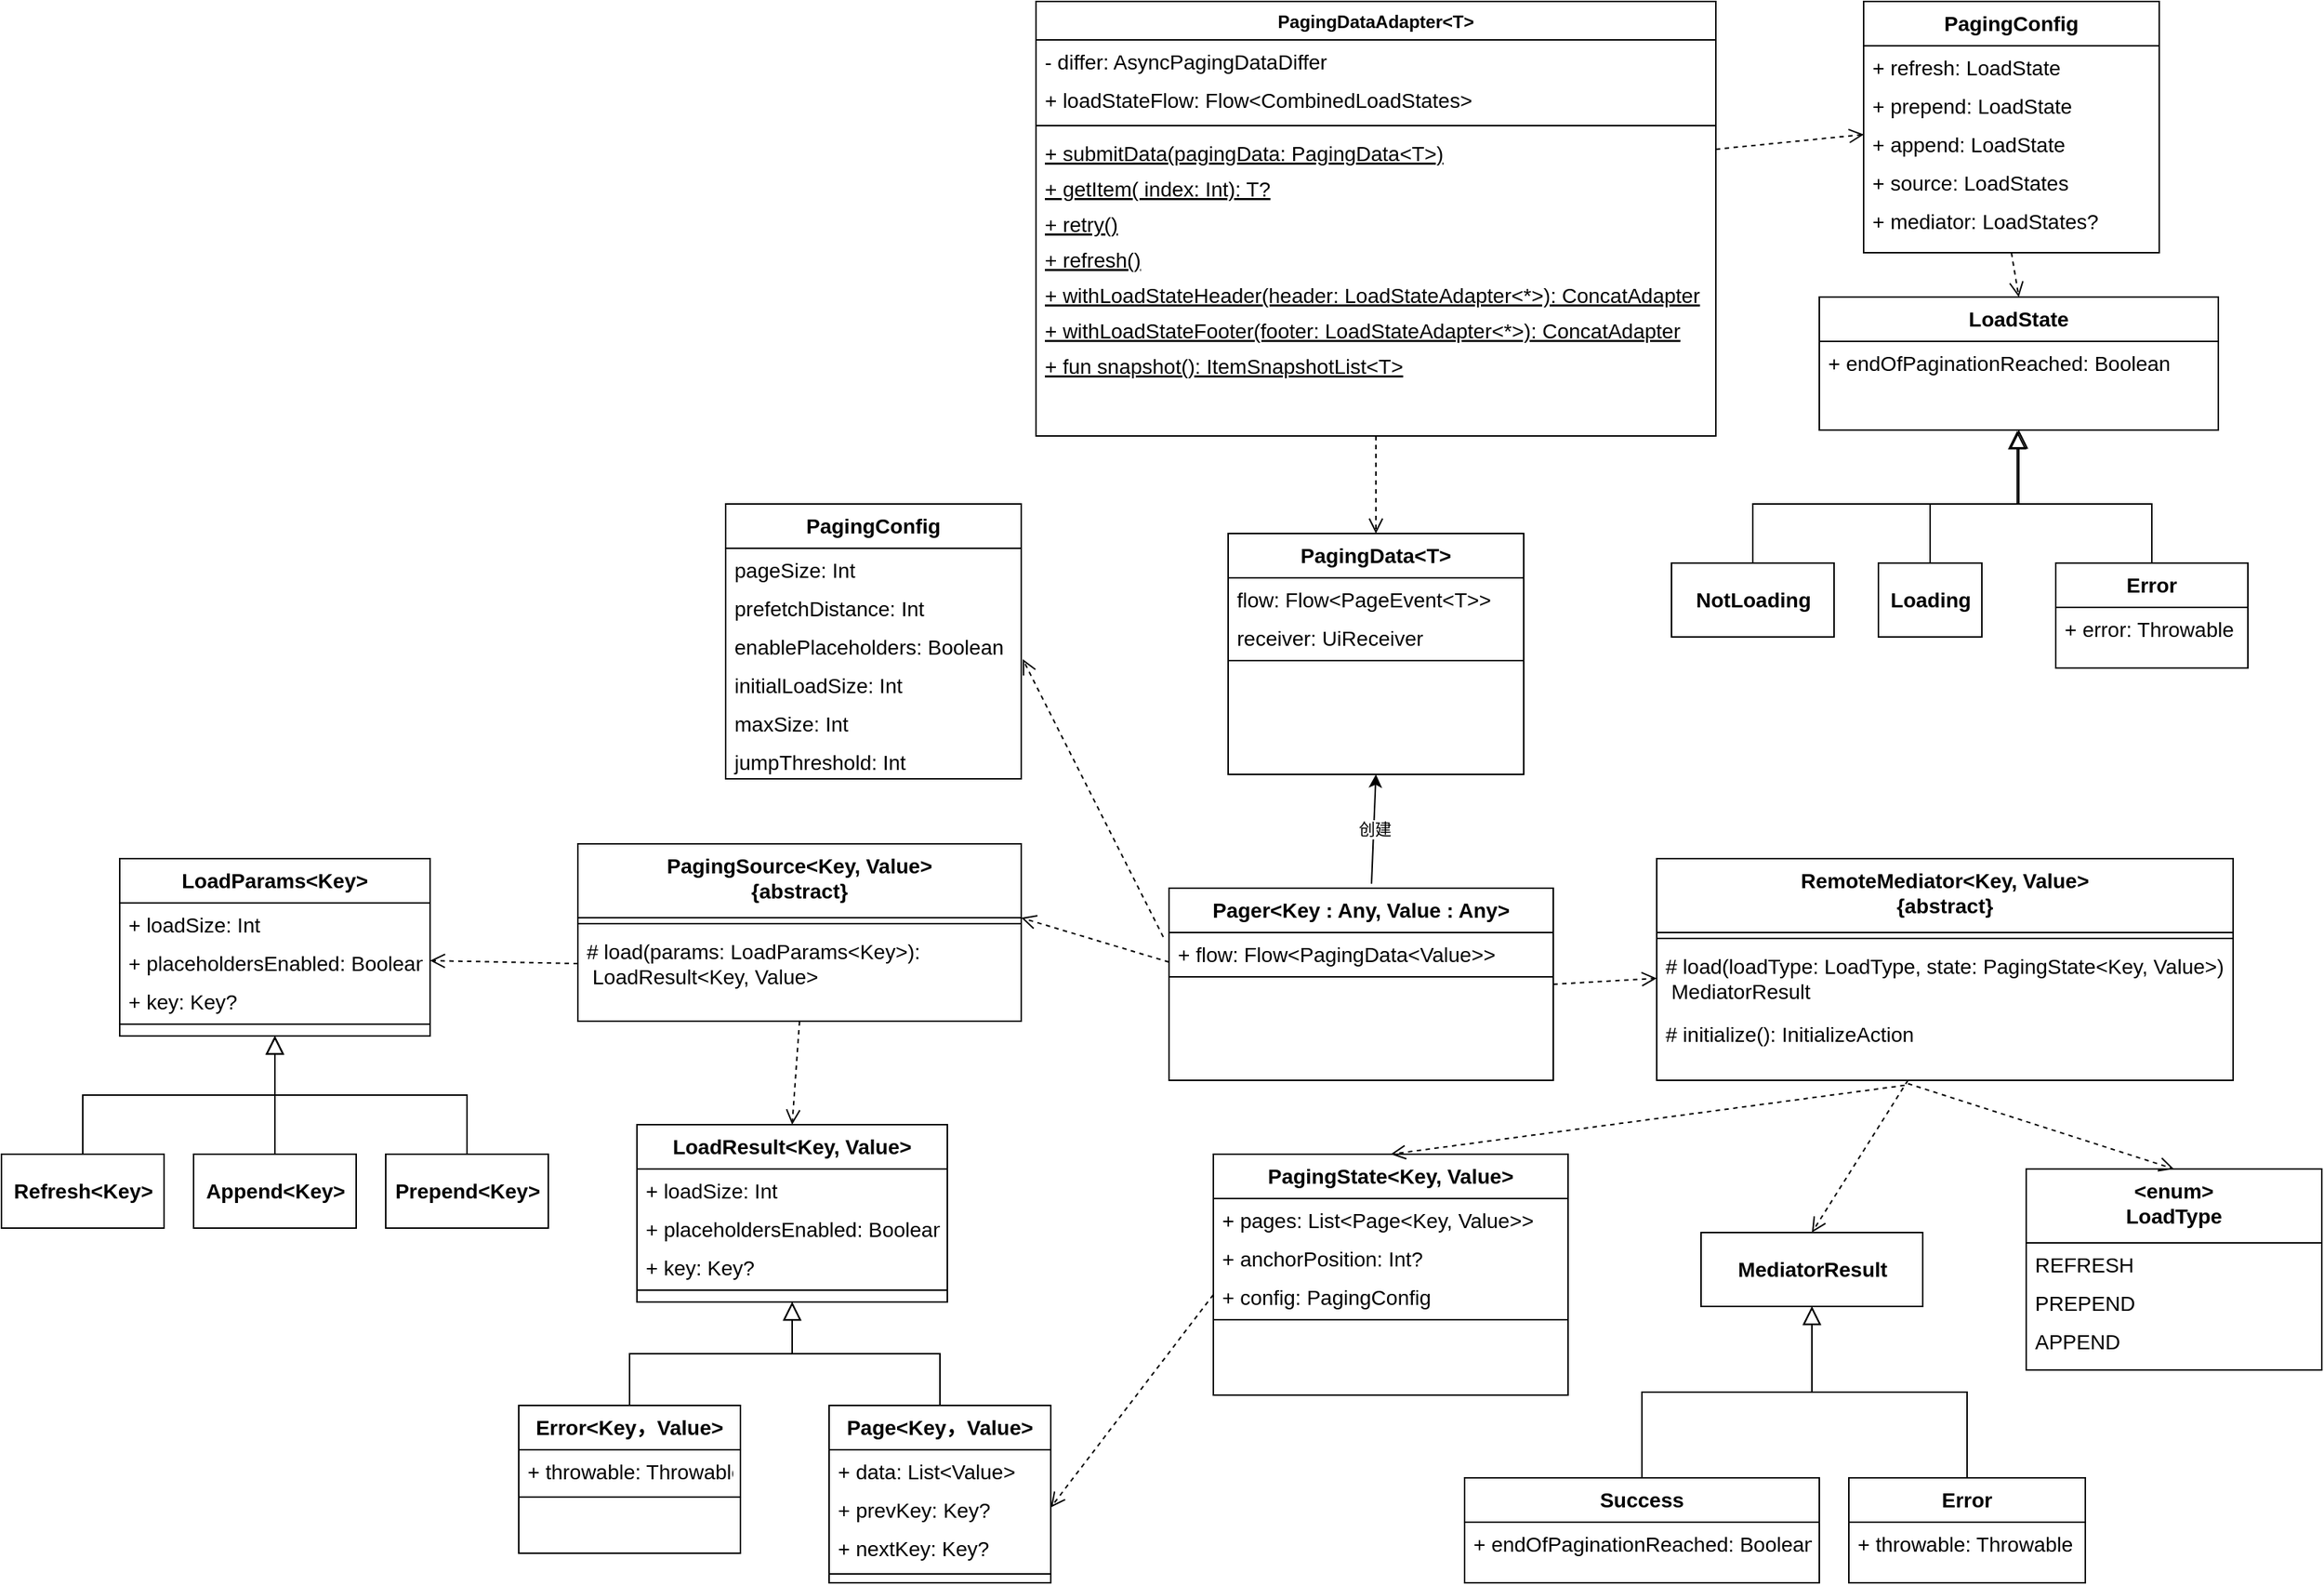 <mxfile version="14.2.3" type="github">
  <diagram id="C5RBs43oDa-KdzZeNtuy" name="Page-1">
    <mxGraphModel dx="4512" dy="1089" grid="1" gridSize="10" guides="1" tooltips="1" connect="1" arrows="1" fold="1" page="1" pageScale="1" pageWidth="827" pageHeight="1169" math="0" shadow="0">
      <root>
        <mxCell id="WIyWlLk6GJQsqaUBKTNV-0" />
        <mxCell id="WIyWlLk6GJQsqaUBKTNV-1" parent="WIyWlLk6GJQsqaUBKTNV-0" />
        <mxCell id="XuE36sU5VSqXOPEqBiMG-0" value="PagingDataAdapter&lt;T&gt;" style="swimlane;fontStyle=1;align=center;verticalAlign=top;childLayout=stackLayout;horizontal=1;startSize=26;horizontalStack=0;resizeParent=1;resizeLast=0;collapsible=1;marginBottom=0;rounded=0;shadow=0;strokeWidth=1;" parent="WIyWlLk6GJQsqaUBKTNV-1" vertex="1">
          <mxGeometry x="-970" y="500" width="460" height="294" as="geometry">
            <mxRectangle x="130" y="380" width="160" height="26" as="alternateBounds" />
          </mxGeometry>
        </mxCell>
        <mxCell id="XuE36sU5VSqXOPEqBiMG-1" value="- differ: AsyncPagingDataDiffer" style="text;align=left;verticalAlign=top;spacingLeft=4;spacingRight=4;overflow=hidden;rotatable=0;points=[[0,0.5],[1,0.5]];portConstraint=eastwest;fontSize=14;" parent="XuE36sU5VSqXOPEqBiMG-0" vertex="1">
          <mxGeometry y="26" width="460" height="26" as="geometry" />
        </mxCell>
        <mxCell id="XuE36sU5VSqXOPEqBiMG-2" value="+ loadStateFlow: Flow&lt;CombinedLoadStates&gt;" style="text;align=left;verticalAlign=top;spacingLeft=4;spacingRight=4;overflow=hidden;rotatable=0;points=[[0,0.5],[1,0.5]];portConstraint=eastwest;rounded=0;shadow=0;html=0;fontSize=14;" parent="XuE36sU5VSqXOPEqBiMG-0" vertex="1">
          <mxGeometry y="52" width="460" height="28" as="geometry" />
        </mxCell>
        <mxCell id="XuE36sU5VSqXOPEqBiMG-5" value="" style="line;html=1;strokeWidth=1;align=left;verticalAlign=middle;spacingTop=-1;spacingLeft=3;spacingRight=3;rotatable=0;labelPosition=right;points=[];portConstraint=eastwest;" parent="XuE36sU5VSqXOPEqBiMG-0" vertex="1">
          <mxGeometry y="80" width="460" height="8" as="geometry" />
        </mxCell>
        <mxCell id="XuE36sU5VSqXOPEqBiMG-6" value="+ submitData(pagingData: PagingData&lt;T&gt;)" style="text;align=left;verticalAlign=top;spacingLeft=4;spacingRight=4;overflow=hidden;rotatable=0;points=[[0,0.5],[1,0.5]];portConstraint=eastwest;fontStyle=4;fontSize=14;" parent="XuE36sU5VSqXOPEqBiMG-0" vertex="1">
          <mxGeometry y="88" width="460" height="24" as="geometry" />
        </mxCell>
        <mxCell id="XuE36sU5VSqXOPEqBiMG-7" value="+ getItem( index: Int): T?" style="text;align=left;verticalAlign=top;spacingLeft=4;spacingRight=4;overflow=hidden;rotatable=0;points=[[0,0.5],[1,0.5]];portConstraint=eastwest;fontStyle=4;fontSize=14;" parent="XuE36sU5VSqXOPEqBiMG-0" vertex="1">
          <mxGeometry y="112" width="460" height="24" as="geometry" />
        </mxCell>
        <mxCell id="XuE36sU5VSqXOPEqBiMG-28" value="+ retry()" style="text;align=left;verticalAlign=top;spacingLeft=4;spacingRight=4;overflow=hidden;rotatable=0;points=[[0,0.5],[1,0.5]];portConstraint=eastwest;fontStyle=4;fontSize=14;" parent="XuE36sU5VSqXOPEqBiMG-0" vertex="1">
          <mxGeometry y="136" width="460" height="24" as="geometry" />
        </mxCell>
        <mxCell id="XuE36sU5VSqXOPEqBiMG-8" value="+ refresh()" style="text;align=left;verticalAlign=top;spacingLeft=4;spacingRight=4;overflow=hidden;rotatable=0;points=[[0,0.5],[1,0.5]];portConstraint=eastwest;fontStyle=4;fontSize=14;" parent="XuE36sU5VSqXOPEqBiMG-0" vertex="1">
          <mxGeometry y="160" width="460" height="24" as="geometry" />
        </mxCell>
        <mxCell id="XuE36sU5VSqXOPEqBiMG-9" value="+ withLoadStateHeader(header: LoadStateAdapter&lt;*&gt;): ConcatAdapter" style="text;align=left;verticalAlign=top;spacingLeft=4;spacingRight=4;overflow=hidden;rotatable=0;points=[[0,0.5],[1,0.5]];portConstraint=eastwest;fontStyle=4;fontSize=14;" parent="XuE36sU5VSqXOPEqBiMG-0" vertex="1">
          <mxGeometry y="184" width="460" height="24" as="geometry" />
        </mxCell>
        <mxCell id="XuE36sU5VSqXOPEqBiMG-10" value="+ withLoadStateFooter(footer: LoadStateAdapter&lt;*&gt;): ConcatAdapter" style="text;align=left;verticalAlign=top;spacingLeft=4;spacingRight=4;overflow=hidden;rotatable=0;points=[[0,0.5],[1,0.5]];portConstraint=eastwest;fontStyle=4;fontSize=14;" parent="XuE36sU5VSqXOPEqBiMG-0" vertex="1">
          <mxGeometry y="208" width="460" height="24" as="geometry" />
        </mxCell>
        <mxCell id="XuE36sU5VSqXOPEqBiMG-11" value="+ fun snapshot(): ItemSnapshotList&lt;T&gt;" style="text;align=left;verticalAlign=top;spacingLeft=4;spacingRight=4;overflow=hidden;rotatable=0;points=[[0,0.5],[1,0.5]];portConstraint=eastwest;fontStyle=4;fontSize=14;" parent="XuE36sU5VSqXOPEqBiMG-0" vertex="1">
          <mxGeometry y="232" width="460" height="24" as="geometry" />
        </mxCell>
        <mxCell id="XuE36sU5VSqXOPEqBiMG-12" style="edgeStyle=orthogonalEdgeStyle;rounded=0;orthogonalLoop=1;jettySize=auto;html=1;exitX=1;exitY=0.5;exitDx=0;exitDy=0;" parent="XuE36sU5VSqXOPEqBiMG-0" source="XuE36sU5VSqXOPEqBiMG-9" target="XuE36sU5VSqXOPEqBiMG-9" edge="1">
          <mxGeometry relative="1" as="geometry" />
        </mxCell>
        <mxCell id="XuE36sU5VSqXOPEqBiMG-13" value="PagingData&lt;T&gt;" style="swimlane;fontStyle=1;align=center;verticalAlign=top;childLayout=stackLayout;horizontal=1;startSize=30;horizontalStack=0;resizeParent=1;resizeLast=0;collapsible=1;marginBottom=0;rounded=0;shadow=0;strokeWidth=1;fontSize=14;" parent="WIyWlLk6GJQsqaUBKTNV-1" vertex="1">
          <mxGeometry x="-840" y="860" width="200" height="163" as="geometry">
            <mxRectangle x="130" y="380" width="160" height="26" as="alternateBounds" />
          </mxGeometry>
        </mxCell>
        <mxCell id="XuE36sU5VSqXOPEqBiMG-14" value="flow: Flow&lt;PageEvent&lt;T&gt;&gt;" style="text;align=left;verticalAlign=top;spacingLeft=4;spacingRight=4;overflow=hidden;rotatable=0;points=[[0,0.5],[1,0.5]];portConstraint=eastwest;fontSize=14;" parent="XuE36sU5VSqXOPEqBiMG-13" vertex="1">
          <mxGeometry y="30" width="200" height="26" as="geometry" />
        </mxCell>
        <mxCell id="XuE36sU5VSqXOPEqBiMG-15" value="receiver: UiReceiver" style="text;align=left;verticalAlign=top;spacingLeft=4;spacingRight=4;overflow=hidden;rotatable=0;points=[[0,0.5],[1,0.5]];portConstraint=eastwest;rounded=0;shadow=0;html=0;fontSize=14;" parent="XuE36sU5VSqXOPEqBiMG-13" vertex="1">
          <mxGeometry y="56" width="200" height="26" as="geometry" />
        </mxCell>
        <mxCell id="XuE36sU5VSqXOPEqBiMG-16" value="" style="line;html=1;strokeWidth=1;align=left;verticalAlign=middle;spacingTop=-1;spacingLeft=3;spacingRight=3;rotatable=0;labelPosition=right;points=[];portConstraint=eastwest;" parent="XuE36sU5VSqXOPEqBiMG-13" vertex="1">
          <mxGeometry y="82" width="200" height="8" as="geometry" />
        </mxCell>
        <mxCell id="ubvXgTzYV1vVZ8Mo8wRW-0" value="Pager&lt;Key : Any, Value : Any&gt;" style="swimlane;fontStyle=1;align=center;verticalAlign=top;childLayout=stackLayout;horizontal=1;startSize=30;horizontalStack=0;resizeParent=1;resizeLast=0;collapsible=1;marginBottom=0;rounded=0;shadow=0;strokeWidth=1;fontSize=14;" parent="WIyWlLk6GJQsqaUBKTNV-1" vertex="1">
          <mxGeometry x="-880" y="1100" width="260" height="130" as="geometry">
            <mxRectangle x="130" y="380" width="160" height="26" as="alternateBounds" />
          </mxGeometry>
        </mxCell>
        <mxCell id="ubvXgTzYV1vVZ8Mo8wRW-1" value="+ flow: Flow&lt;PagingData&lt;Value&gt;&gt;" style="text;align=left;verticalAlign=top;spacingLeft=4;spacingRight=4;overflow=hidden;rotatable=0;points=[[0,0.5],[1,0.5]];portConstraint=eastwest;fontSize=14;" parent="ubvXgTzYV1vVZ8Mo8wRW-0" vertex="1">
          <mxGeometry y="30" width="260" height="26" as="geometry" />
        </mxCell>
        <mxCell id="ubvXgTzYV1vVZ8Mo8wRW-3" value="" style="line;html=1;strokeWidth=1;align=left;verticalAlign=middle;spacingTop=-1;spacingLeft=3;spacingRight=3;rotatable=0;labelPosition=right;points=[];portConstraint=eastwest;" parent="ubvXgTzYV1vVZ8Mo8wRW-0" vertex="1">
          <mxGeometry y="56" width="260" height="8" as="geometry" />
        </mxCell>
        <mxCell id="ubvXgTzYV1vVZ8Mo8wRW-16" value="PagingSource&lt;Key, Value&gt;&#xa;{abstract}" style="swimlane;fontStyle=1;align=center;verticalAlign=top;childLayout=stackLayout;horizontal=1;startSize=50;horizontalStack=0;resizeParent=1;resizeLast=0;collapsible=1;marginBottom=0;rounded=0;shadow=0;strokeWidth=1;fontSize=14;" parent="WIyWlLk6GJQsqaUBKTNV-1" vertex="1">
          <mxGeometry x="-1280" y="1070" width="300" height="120" as="geometry">
            <mxRectangle x="130" y="380" width="160" height="26" as="alternateBounds" />
          </mxGeometry>
        </mxCell>
        <mxCell id="ubvXgTzYV1vVZ8Mo8wRW-18" value="" style="line;html=1;strokeWidth=1;align=left;verticalAlign=middle;spacingTop=-1;spacingLeft=3;spacingRight=3;rotatable=0;labelPosition=right;points=[];portConstraint=eastwest;" parent="ubvXgTzYV1vVZ8Mo8wRW-16" vertex="1">
          <mxGeometry y="50" width="300" height="8" as="geometry" />
        </mxCell>
        <mxCell id="ubvXgTzYV1vVZ8Mo8wRW-19" value="# load(params: LoadParams&lt;Key&gt;):&#xa; LoadResult&lt;Key, Value&gt;" style="text;align=left;verticalAlign=top;spacingLeft=4;spacingRight=4;overflow=hidden;rotatable=0;points=[[0,0.5],[1,0.5]];portConstraint=eastwest;fontSize=14;" parent="ubvXgTzYV1vVZ8Mo8wRW-16" vertex="1">
          <mxGeometry y="58" width="300" height="46" as="geometry" />
        </mxCell>
        <mxCell id="ubvXgTzYV1vVZ8Mo8wRW-24" value="" style="html=1;verticalAlign=bottom;endArrow=open;dashed=1;endSize=8;exitX=0.5;exitY=1;exitDx=0;exitDy=0;entryX=0.5;entryY=0;entryDx=0;entryDy=0;" parent="WIyWlLk6GJQsqaUBKTNV-1" source="XuE36sU5VSqXOPEqBiMG-0" target="XuE36sU5VSqXOPEqBiMG-13" edge="1">
          <mxGeometry y="-60" relative="1" as="geometry">
            <mxPoint x="-630" y="640" as="sourcePoint" />
            <mxPoint x="-630" y="680" as="targetPoint" />
            <mxPoint as="offset" />
          </mxGeometry>
        </mxCell>
        <mxCell id="ubvXgTzYV1vVZ8Mo8wRW-25" value="" style="html=1;verticalAlign=bottom;endArrow=open;dashed=1;endSize=8;entryX=1;entryY=0.417;entryDx=0;entryDy=0;entryPerimeter=0;" parent="WIyWlLk6GJQsqaUBKTNV-1" target="ubvXgTzYV1vVZ8Mo8wRW-16" edge="1">
          <mxGeometry y="-60" relative="1" as="geometry">
            <mxPoint x="-880" y="1150" as="sourcePoint" />
            <mxPoint x="-960" y="1150" as="targetPoint" />
            <mxPoint as="offset" />
          </mxGeometry>
        </mxCell>
        <mxCell id="ubvXgTzYV1vVZ8Mo8wRW-29" value="RemoteMediator&lt;Key, Value&gt;&#xa;{abstract}" style="swimlane;fontStyle=1;align=center;verticalAlign=top;childLayout=stackLayout;horizontal=1;startSize=50;horizontalStack=0;resizeParent=1;resizeLast=0;collapsible=1;marginBottom=0;rounded=0;shadow=0;strokeWidth=1;fontSize=14;" parent="WIyWlLk6GJQsqaUBKTNV-1" vertex="1">
          <mxGeometry x="-550" y="1080" width="390" height="150" as="geometry">
            <mxRectangle x="130" y="380" width="160" height="26" as="alternateBounds" />
          </mxGeometry>
        </mxCell>
        <mxCell id="ubvXgTzYV1vVZ8Mo8wRW-30" value="" style="line;html=1;strokeWidth=1;align=left;verticalAlign=middle;spacingTop=-1;spacingLeft=3;spacingRight=3;rotatable=0;labelPosition=right;points=[];portConstraint=eastwest;" parent="ubvXgTzYV1vVZ8Mo8wRW-29" vertex="1">
          <mxGeometry y="50" width="390" height="8" as="geometry" />
        </mxCell>
        <mxCell id="ubvXgTzYV1vVZ8Mo8wRW-31" value="# load(loadType: LoadType, state: PagingState&lt;Key, Value&gt;):&#xa; MediatorResult" style="text;align=left;verticalAlign=top;spacingLeft=4;spacingRight=4;overflow=hidden;rotatable=0;points=[[0,0.5],[1,0.5]];portConstraint=eastwest;fontSize=14;" parent="ubvXgTzYV1vVZ8Mo8wRW-29" vertex="1">
          <mxGeometry y="58" width="390" height="46" as="geometry" />
        </mxCell>
        <mxCell id="ubvXgTzYV1vVZ8Mo8wRW-32" value="# initialize(): InitializeAction" style="text;align=left;verticalAlign=top;spacingLeft=4;spacingRight=4;overflow=hidden;rotatable=0;points=[[0,0.5],[1,0.5]];portConstraint=eastwest;fontSize=14;" parent="ubvXgTzYV1vVZ8Mo8wRW-29" vertex="1">
          <mxGeometry y="104" width="390" height="46" as="geometry" />
        </mxCell>
        <mxCell id="ubvXgTzYV1vVZ8Mo8wRW-35" value="" style="html=1;verticalAlign=bottom;endArrow=open;dashed=1;endSize=8;exitX=1;exitY=0.5;exitDx=0;exitDy=0;entryX=0;entryY=0.5;entryDx=0;entryDy=0;" parent="WIyWlLk6GJQsqaUBKTNV-1" source="ubvXgTzYV1vVZ8Mo8wRW-0" target="ubvXgTzYV1vVZ8Mo8wRW-31" edge="1">
          <mxGeometry y="-60" relative="1" as="geometry">
            <mxPoint x="-880" y="1190" as="sourcePoint" />
            <mxPoint x="-552" y="1165" as="targetPoint" />
            <mxPoint as="offset" />
          </mxGeometry>
        </mxCell>
        <mxCell id="ubvXgTzYV1vVZ8Mo8wRW-57" value="" style="endArrow=classic;html=1;exitX=0.527;exitY=-0.023;exitDx=0;exitDy=0;entryX=0.5;entryY=1;entryDx=0;entryDy=0;exitPerimeter=0;" parent="WIyWlLk6GJQsqaUBKTNV-1" source="ubvXgTzYV1vVZ8Mo8wRW-0" target="XuE36sU5VSqXOPEqBiMG-13" edge="1">
          <mxGeometry relative="1" as="geometry">
            <mxPoint x="-1100" y="340" as="sourcePoint" />
            <mxPoint x="-940" y="340" as="targetPoint" />
          </mxGeometry>
        </mxCell>
        <mxCell id="ubvXgTzYV1vVZ8Mo8wRW-58" value="创建" style="edgeLabel;resizable=0;html=1;align=center;verticalAlign=middle;" parent="ubvXgTzYV1vVZ8Mo8wRW-57" connectable="0" vertex="1">
          <mxGeometry relative="1" as="geometry" />
        </mxCell>
        <mxCell id="ubvXgTzYV1vVZ8Mo8wRW-62" value="PagingConfig" style="swimlane;fontStyle=1;align=center;verticalAlign=top;childLayout=stackLayout;horizontal=1;startSize=30;horizontalStack=0;resizeParent=1;resizeLast=0;collapsible=1;marginBottom=0;rounded=0;shadow=0;strokeWidth=1;fontSize=14;" parent="WIyWlLk6GJQsqaUBKTNV-1" vertex="1">
          <mxGeometry x="-1180" y="840" width="200" height="186" as="geometry">
            <mxRectangle x="130" y="380" width="160" height="26" as="alternateBounds" />
          </mxGeometry>
        </mxCell>
        <mxCell id="ubvXgTzYV1vVZ8Mo8wRW-63" value="pageSize: Int" style="text;align=left;verticalAlign=top;spacingLeft=4;spacingRight=4;overflow=hidden;rotatable=0;points=[[0,0.5],[1,0.5]];portConstraint=eastwest;fontSize=14;" parent="ubvXgTzYV1vVZ8Mo8wRW-62" vertex="1">
          <mxGeometry y="30" width="200" height="26" as="geometry" />
        </mxCell>
        <mxCell id="ubvXgTzYV1vVZ8Mo8wRW-64" value="prefetchDistance: Int" style="text;align=left;verticalAlign=top;spacingLeft=4;spacingRight=4;overflow=hidden;rotatable=0;points=[[0,0.5],[1,0.5]];portConstraint=eastwest;rounded=0;shadow=0;html=0;fontSize=14;" parent="ubvXgTzYV1vVZ8Mo8wRW-62" vertex="1">
          <mxGeometry y="56" width="200" height="26" as="geometry" />
        </mxCell>
        <mxCell id="ubvXgTzYV1vVZ8Mo8wRW-66" value="enablePlaceholders: Boolean" style="text;align=left;verticalAlign=top;spacingLeft=4;spacingRight=4;overflow=hidden;rotatable=0;points=[[0,0.5],[1,0.5]];portConstraint=eastwest;rounded=0;shadow=0;html=0;fontSize=14;" parent="ubvXgTzYV1vVZ8Mo8wRW-62" vertex="1">
          <mxGeometry y="82" width="200" height="26" as="geometry" />
        </mxCell>
        <mxCell id="ubvXgTzYV1vVZ8Mo8wRW-67" value="initialLoadSize: Int" style="text;align=left;verticalAlign=top;spacingLeft=4;spacingRight=4;overflow=hidden;rotatable=0;points=[[0,0.5],[1,0.5]];portConstraint=eastwest;rounded=0;shadow=0;html=0;fontSize=14;" parent="ubvXgTzYV1vVZ8Mo8wRW-62" vertex="1">
          <mxGeometry y="108" width="200" height="26" as="geometry" />
        </mxCell>
        <mxCell id="ubvXgTzYV1vVZ8Mo8wRW-69" value="maxSize: Int" style="text;align=left;verticalAlign=top;spacingLeft=4;spacingRight=4;overflow=hidden;rotatable=0;points=[[0,0.5],[1,0.5]];portConstraint=eastwest;rounded=0;shadow=0;html=0;fontSize=14;" parent="ubvXgTzYV1vVZ8Mo8wRW-62" vertex="1">
          <mxGeometry y="134" width="200" height="26" as="geometry" />
        </mxCell>
        <mxCell id="ubvXgTzYV1vVZ8Mo8wRW-76" value="jumpThreshold: Int" style="text;align=left;verticalAlign=top;spacingLeft=4;spacingRight=4;overflow=hidden;rotatable=0;points=[[0,0.5],[1,0.5]];portConstraint=eastwest;rounded=0;shadow=0;html=0;fontSize=14;" parent="ubvXgTzYV1vVZ8Mo8wRW-62" vertex="1">
          <mxGeometry y="160" width="200" height="26" as="geometry" />
        </mxCell>
        <mxCell id="ubvXgTzYV1vVZ8Mo8wRW-80" value="" style="html=1;verticalAlign=bottom;endArrow=open;dashed=1;endSize=8;exitX=-0.015;exitY=0.115;exitDx=0;exitDy=0;exitPerimeter=0;entryX=1.005;entryY=-0.115;entryDx=0;entryDy=0;entryPerimeter=0;" parent="WIyWlLk6GJQsqaUBKTNV-1" source="ubvXgTzYV1vVZ8Mo8wRW-1" target="ubvXgTzYV1vVZ8Mo8wRW-67" edge="1">
          <mxGeometry y="-50" relative="1" as="geometry">
            <mxPoint x="-910" y="1020" as="sourcePoint" />
            <mxPoint x="-990" y="1020" as="targetPoint" />
            <mxPoint as="offset" />
          </mxGeometry>
        </mxCell>
        <mxCell id="ubvXgTzYV1vVZ8Mo8wRW-95" value="LoadParams&lt;Key&gt;" style="swimlane;fontStyle=1;align=center;verticalAlign=top;childLayout=stackLayout;horizontal=1;startSize=30;horizontalStack=0;resizeParent=1;resizeLast=0;collapsible=1;marginBottom=0;rounded=0;shadow=0;strokeWidth=1;fontSize=14;" parent="WIyWlLk6GJQsqaUBKTNV-1" vertex="1">
          <mxGeometry x="-1590" y="1080" width="210" height="120" as="geometry">
            <mxRectangle x="130" y="380" width="160" height="26" as="alternateBounds" />
          </mxGeometry>
        </mxCell>
        <mxCell id="ubvXgTzYV1vVZ8Mo8wRW-96" value="+ loadSize: Int" style="text;align=left;verticalAlign=top;spacingLeft=4;spacingRight=4;overflow=hidden;rotatable=0;points=[[0,0.5],[1,0.5]];portConstraint=eastwest;fontSize=14;" parent="ubvXgTzYV1vVZ8Mo8wRW-95" vertex="1">
          <mxGeometry y="30" width="210" height="26" as="geometry" />
        </mxCell>
        <mxCell id="ubvXgTzYV1vVZ8Mo8wRW-97" value="+ placeholdersEnabled: Boolean" style="text;align=left;verticalAlign=top;spacingLeft=4;spacingRight=4;overflow=hidden;rotatable=0;points=[[0,0.5],[1,0.5]];portConstraint=eastwest;rounded=0;shadow=0;html=0;fontSize=14;" parent="ubvXgTzYV1vVZ8Mo8wRW-95" vertex="1">
          <mxGeometry y="56" width="210" height="26" as="geometry" />
        </mxCell>
        <mxCell id="ubvXgTzYV1vVZ8Mo8wRW-102" value="+ key: Key?" style="text;align=left;verticalAlign=top;spacingLeft=4;spacingRight=4;overflow=hidden;rotatable=0;points=[[0,0.5],[1,0.5]];portConstraint=eastwest;rounded=0;shadow=0;html=0;fontSize=14;" parent="ubvXgTzYV1vVZ8Mo8wRW-95" vertex="1">
          <mxGeometry y="82" width="210" height="26" as="geometry" />
        </mxCell>
        <mxCell id="ubvXgTzYV1vVZ8Mo8wRW-98" value="" style="line;html=1;strokeWidth=1;align=left;verticalAlign=middle;spacingTop=-1;spacingLeft=3;spacingRight=3;rotatable=0;labelPosition=right;points=[];portConstraint=eastwest;" parent="ubvXgTzYV1vVZ8Mo8wRW-95" vertex="1">
          <mxGeometry y="108" width="210" height="8" as="geometry" />
        </mxCell>
        <mxCell id="ubvXgTzYV1vVZ8Mo8wRW-101" value="" style="html=1;verticalAlign=bottom;endArrow=open;dashed=1;endSize=8;exitX=0;exitY=0.5;exitDx=0;exitDy=0;entryX=1;entryY=0.5;entryDx=0;entryDy=0;" parent="WIyWlLk6GJQsqaUBKTNV-1" source="ubvXgTzYV1vVZ8Mo8wRW-19" target="ubvXgTzYV1vVZ8Mo8wRW-97" edge="1">
          <mxGeometry relative="1" as="geometry">
            <mxPoint x="-1330" y="1270" as="sourcePoint" />
            <mxPoint x="-1410" y="1270" as="targetPoint" />
          </mxGeometry>
        </mxCell>
        <mxCell id="ubvXgTzYV1vVZ8Mo8wRW-105" value="&lt;b&gt;&lt;font style=&quot;font-size: 14px&quot;&gt;Refresh&amp;lt;Key&amp;gt;&lt;/font&gt;&lt;/b&gt;" style="html=1;" parent="WIyWlLk6GJQsqaUBKTNV-1" vertex="1">
          <mxGeometry x="-1670" y="1280" width="110" height="50" as="geometry" />
        </mxCell>
        <mxCell id="ubvXgTzYV1vVZ8Mo8wRW-106" value="&lt;b&gt;&lt;font style=&quot;font-size: 14px&quot;&gt;Append&amp;lt;Key&amp;gt;&lt;/font&gt;&lt;/b&gt;" style="html=1;" parent="WIyWlLk6GJQsqaUBKTNV-1" vertex="1">
          <mxGeometry x="-1540" y="1280" width="110" height="50" as="geometry" />
        </mxCell>
        <mxCell id="ubvXgTzYV1vVZ8Mo8wRW-107" value="&lt;b&gt;&lt;font style=&quot;font-size: 14px&quot;&gt;Prepend&amp;lt;Key&amp;gt;&lt;/font&gt;&lt;/b&gt;" style="html=1;" parent="WIyWlLk6GJQsqaUBKTNV-1" vertex="1">
          <mxGeometry x="-1410" y="1280" width="110" height="50" as="geometry" />
        </mxCell>
        <mxCell id="ubvXgTzYV1vVZ8Mo8wRW-113" value="LoadResult&lt;Key, Value&gt;" style="swimlane;fontStyle=1;align=center;verticalAlign=top;childLayout=stackLayout;horizontal=1;startSize=30;horizontalStack=0;resizeParent=1;resizeLast=0;collapsible=1;marginBottom=0;rounded=0;shadow=0;strokeWidth=1;fontSize=14;" parent="WIyWlLk6GJQsqaUBKTNV-1" vertex="1">
          <mxGeometry x="-1240" y="1260" width="210" height="120" as="geometry">
            <mxRectangle x="130" y="380" width="160" height="26" as="alternateBounds" />
          </mxGeometry>
        </mxCell>
        <mxCell id="ubvXgTzYV1vVZ8Mo8wRW-114" value="+ loadSize: Int" style="text;align=left;verticalAlign=top;spacingLeft=4;spacingRight=4;overflow=hidden;rotatable=0;points=[[0,0.5],[1,0.5]];portConstraint=eastwest;fontSize=14;" parent="ubvXgTzYV1vVZ8Mo8wRW-113" vertex="1">
          <mxGeometry y="30" width="210" height="26" as="geometry" />
        </mxCell>
        <mxCell id="ubvXgTzYV1vVZ8Mo8wRW-115" value="+ placeholdersEnabled: Boolean" style="text;align=left;verticalAlign=top;spacingLeft=4;spacingRight=4;overflow=hidden;rotatable=0;points=[[0,0.5],[1,0.5]];portConstraint=eastwest;rounded=0;shadow=0;html=0;fontSize=14;" parent="ubvXgTzYV1vVZ8Mo8wRW-113" vertex="1">
          <mxGeometry y="56" width="210" height="26" as="geometry" />
        </mxCell>
        <mxCell id="ubvXgTzYV1vVZ8Mo8wRW-116" value="+ key: Key?" style="text;align=left;verticalAlign=top;spacingLeft=4;spacingRight=4;overflow=hidden;rotatable=0;points=[[0,0.5],[1,0.5]];portConstraint=eastwest;rounded=0;shadow=0;html=0;fontSize=14;" parent="ubvXgTzYV1vVZ8Mo8wRW-113" vertex="1">
          <mxGeometry y="82" width="210" height="26" as="geometry" />
        </mxCell>
        <mxCell id="ubvXgTzYV1vVZ8Mo8wRW-117" value="" style="line;html=1;strokeWidth=1;align=left;verticalAlign=middle;spacingTop=-1;spacingLeft=3;spacingRight=3;rotatable=0;labelPosition=right;points=[];portConstraint=eastwest;" parent="ubvXgTzYV1vVZ8Mo8wRW-113" vertex="1">
          <mxGeometry y="108" width="210" height="8" as="geometry" />
        </mxCell>
        <mxCell id="ubvXgTzYV1vVZ8Mo8wRW-118" value="" style="endArrow=block;endSize=10;endFill=0;shadow=0;strokeWidth=1;rounded=0;edgeStyle=elbowEdgeStyle;elbow=vertical;entryX=0.5;entryY=1;entryDx=0;entryDy=0;exitX=0.5;exitY=0;exitDx=0;exitDy=0;" parent="WIyWlLk6GJQsqaUBKTNV-1" source="ubvXgTzYV1vVZ8Mo8wRW-105" target="ubvXgTzYV1vVZ8Mo8wRW-95" edge="1">
          <mxGeometry width="160" relative="1" as="geometry">
            <mxPoint x="-1640" y="1370" as="sourcePoint" />
            <mxPoint x="-1530" y="1270" as="targetPoint" />
          </mxGeometry>
        </mxCell>
        <mxCell id="ubvXgTzYV1vVZ8Mo8wRW-119" value="" style="endArrow=block;endSize=10;endFill=0;shadow=0;strokeWidth=1;rounded=0;edgeStyle=elbowEdgeStyle;elbow=vertical;entryX=0.5;entryY=1;entryDx=0;entryDy=0;exitX=0.5;exitY=0;exitDx=0;exitDy=0;" parent="WIyWlLk6GJQsqaUBKTNV-1" source="ubvXgTzYV1vVZ8Mo8wRW-107" target="ubvXgTzYV1vVZ8Mo8wRW-95" edge="1">
          <mxGeometry width="160" relative="1" as="geometry">
            <mxPoint x="-1380" y="1372" as="sourcePoint" />
            <mxPoint x="-1490" y="1270" as="targetPoint" />
          </mxGeometry>
        </mxCell>
        <mxCell id="ubvXgTzYV1vVZ8Mo8wRW-120" value="" style="endArrow=block;endSize=10;endFill=0;shadow=0;strokeWidth=1;rounded=0;edgeStyle=elbowEdgeStyle;elbow=vertical;entryX=0.5;entryY=1;entryDx=0;entryDy=0;" parent="WIyWlLk6GJQsqaUBKTNV-1" source="ubvXgTzYV1vVZ8Mo8wRW-106" target="ubvXgTzYV1vVZ8Mo8wRW-95" edge="1">
          <mxGeometry width="160" relative="1" as="geometry">
            <mxPoint x="-1090" y="1372" as="sourcePoint" />
            <mxPoint x="-990" y="1270" as="targetPoint" />
          </mxGeometry>
        </mxCell>
        <mxCell id="ubvXgTzYV1vVZ8Mo8wRW-126" value="" style="endArrow=block;endSize=10;endFill=0;shadow=0;strokeWidth=1;rounded=0;edgeStyle=elbowEdgeStyle;elbow=vertical;entryX=0.5;entryY=1;entryDx=0;entryDy=0;" parent="WIyWlLk6GJQsqaUBKTNV-1" source="ubvXgTzYV1vVZ8Mo8wRW-134" edge="1" target="ubvXgTzYV1vVZ8Mo8wRW-113">
          <mxGeometry width="160" relative="1" as="geometry">
            <mxPoint x="-1220" y="1520" as="sourcePoint" />
            <mxPoint x="-1135" y="1423" as="targetPoint" />
          </mxGeometry>
        </mxCell>
        <mxCell id="ubvXgTzYV1vVZ8Mo8wRW-127" value="" style="endArrow=block;endSize=10;endFill=0;shadow=0;strokeWidth=1;rounded=0;edgeStyle=elbowEdgeStyle;elbow=vertical;entryX=0.5;entryY=1;entryDx=0;entryDy=0;exitX=0.5;exitY=0;exitDx=0;exitDy=0;" parent="WIyWlLk6GJQsqaUBKTNV-1" source="ubvXgTzYV1vVZ8Mo8wRW-140" edge="1" target="ubvXgTzYV1vVZ8Mo8wRW-113">
          <mxGeometry width="160" relative="1" as="geometry">
            <mxPoint x="-1060" y="1520" as="sourcePoint" />
            <mxPoint x="-1135" y="1423" as="targetPoint" />
          </mxGeometry>
        </mxCell>
        <mxCell id="ubvXgTzYV1vVZ8Mo8wRW-134" value="Page&lt;Key，Value&gt;" style="swimlane;fontStyle=1;align=center;verticalAlign=top;childLayout=stackLayout;horizontal=1;startSize=30;horizontalStack=0;resizeParent=1;resizeLast=0;collapsible=1;marginBottom=0;rounded=0;shadow=0;strokeWidth=1;fontSize=14;" parent="WIyWlLk6GJQsqaUBKTNV-1" vertex="1">
          <mxGeometry x="-1110" y="1450" width="150" height="120" as="geometry">
            <mxRectangle x="130" y="380" width="160" height="26" as="alternateBounds" />
          </mxGeometry>
        </mxCell>
        <mxCell id="ubvXgTzYV1vVZ8Mo8wRW-135" value="+ data: List&lt;Value&gt;" style="text;align=left;verticalAlign=top;spacingLeft=4;spacingRight=4;overflow=hidden;rotatable=0;points=[[0,0.5],[1,0.5]];portConstraint=eastwest;fontSize=14;" parent="ubvXgTzYV1vVZ8Mo8wRW-134" vertex="1">
          <mxGeometry y="30" width="150" height="26" as="geometry" />
        </mxCell>
        <mxCell id="ubvXgTzYV1vVZ8Mo8wRW-136" value="+ prevKey: Key?" style="text;align=left;verticalAlign=top;spacingLeft=4;spacingRight=4;overflow=hidden;rotatable=0;points=[[0,0.5],[1,0.5]];portConstraint=eastwest;rounded=0;shadow=0;html=0;fontSize=14;" parent="ubvXgTzYV1vVZ8Mo8wRW-134" vertex="1">
          <mxGeometry y="56" width="150" height="26" as="geometry" />
        </mxCell>
        <mxCell id="ubvXgTzYV1vVZ8Mo8wRW-138" value="+ nextKey: Key?" style="text;align=left;verticalAlign=top;spacingLeft=4;spacingRight=4;overflow=hidden;rotatable=0;points=[[0,0.5],[1,0.5]];portConstraint=eastwest;rounded=0;shadow=0;html=0;fontSize=14;" parent="ubvXgTzYV1vVZ8Mo8wRW-134" vertex="1">
          <mxGeometry y="82" width="150" height="28" as="geometry" />
        </mxCell>
        <mxCell id="ubvXgTzYV1vVZ8Mo8wRW-137" value="" style="line;html=1;strokeWidth=1;align=left;verticalAlign=middle;spacingTop=-1;spacingLeft=3;spacingRight=3;rotatable=0;labelPosition=right;points=[];portConstraint=eastwest;" parent="ubvXgTzYV1vVZ8Mo8wRW-134" vertex="1">
          <mxGeometry y="110" width="150" height="8" as="geometry" />
        </mxCell>
        <mxCell id="ubvXgTzYV1vVZ8Mo8wRW-140" value="Error&lt;Key，Value&gt;" style="swimlane;fontStyle=1;align=center;verticalAlign=top;childLayout=stackLayout;horizontal=1;startSize=30;horizontalStack=0;resizeParent=1;resizeLast=0;collapsible=1;marginBottom=0;rounded=0;shadow=0;strokeWidth=1;fontSize=14;" parent="WIyWlLk6GJQsqaUBKTNV-1" vertex="1">
          <mxGeometry x="-1320" y="1450" width="150" height="100" as="geometry">
            <mxRectangle x="130" y="380" width="160" height="26" as="alternateBounds" />
          </mxGeometry>
        </mxCell>
        <mxCell id="ubvXgTzYV1vVZ8Mo8wRW-143" value="+ throwable: Throwable" style="text;align=left;verticalAlign=top;spacingLeft=4;spacingRight=4;overflow=hidden;rotatable=0;points=[[0,0.5],[1,0.5]];portConstraint=eastwest;rounded=0;shadow=0;html=0;fontSize=14;" parent="ubvXgTzYV1vVZ8Mo8wRW-140" vertex="1">
          <mxGeometry y="30" width="150" height="28" as="geometry" />
        </mxCell>
        <mxCell id="ubvXgTzYV1vVZ8Mo8wRW-144" value="" style="line;html=1;strokeWidth=1;align=left;verticalAlign=middle;spacingTop=-1;spacingLeft=3;spacingRight=3;rotatable=0;labelPosition=right;points=[];portConstraint=eastwest;" parent="ubvXgTzYV1vVZ8Mo8wRW-140" vertex="1">
          <mxGeometry y="58" width="150" height="8" as="geometry" />
        </mxCell>
        <mxCell id="nEP0Bxg_CWYKs77Z_bnu-1" value="&lt;enum&gt;&#xa;LoadType" style="swimlane;fontStyle=1;align=center;verticalAlign=top;childLayout=stackLayout;horizontal=1;startSize=50;horizontalStack=0;resizeParent=1;resizeLast=0;collapsible=1;marginBottom=0;rounded=0;shadow=0;strokeWidth=1;fontSize=14;" vertex="1" parent="WIyWlLk6GJQsqaUBKTNV-1">
          <mxGeometry x="-300" y="1290" width="200" height="136" as="geometry">
            <mxRectangle x="130" y="380" width="160" height="26" as="alternateBounds" />
          </mxGeometry>
        </mxCell>
        <mxCell id="nEP0Bxg_CWYKs77Z_bnu-2" value="REFRESH" style="text;align=left;verticalAlign=top;spacingLeft=4;spacingRight=4;overflow=hidden;rotatable=0;points=[[0,0.5],[1,0.5]];portConstraint=eastwest;fontSize=14;" vertex="1" parent="nEP0Bxg_CWYKs77Z_bnu-1">
          <mxGeometry y="50" width="200" height="26" as="geometry" />
        </mxCell>
        <mxCell id="nEP0Bxg_CWYKs77Z_bnu-3" value="PREPEND" style="text;align=left;verticalAlign=top;spacingLeft=4;spacingRight=4;overflow=hidden;rotatable=0;points=[[0,0.5],[1,0.5]];portConstraint=eastwest;rounded=0;shadow=0;html=0;fontSize=14;" vertex="1" parent="nEP0Bxg_CWYKs77Z_bnu-1">
          <mxGeometry y="76" width="200" height="26" as="geometry" />
        </mxCell>
        <mxCell id="nEP0Bxg_CWYKs77Z_bnu-4" value="APPEND" style="text;align=left;verticalAlign=top;spacingLeft=4;spacingRight=4;overflow=hidden;rotatable=0;points=[[0,0.5],[1,0.5]];portConstraint=eastwest;rounded=0;shadow=0;html=0;fontSize=14;" vertex="1" parent="nEP0Bxg_CWYKs77Z_bnu-1">
          <mxGeometry y="102" width="200" height="26" as="geometry" />
        </mxCell>
        <mxCell id="nEP0Bxg_CWYKs77Z_bnu-10" value="" style="html=1;verticalAlign=bottom;endArrow=open;dashed=1;endSize=8;exitX=0.5;exitY=1;exitDx=0;exitDy=0;entryX=0.5;entryY=0;entryDx=0;entryDy=0;" edge="1" parent="WIyWlLk6GJQsqaUBKTNV-1" source="ubvXgTzYV1vVZ8Mo8wRW-16" target="ubvXgTzYV1vVZ8Mo8wRW-113">
          <mxGeometry relative="1" as="geometry">
            <mxPoint x="-1000" y="1250" as="sourcePoint" />
            <mxPoint x="-1080" y="1250" as="targetPoint" />
          </mxGeometry>
        </mxCell>
        <mxCell id="nEP0Bxg_CWYKs77Z_bnu-11" value="PagingState&lt;Key, Value&gt;" style="swimlane;fontStyle=1;align=center;verticalAlign=top;childLayout=stackLayout;horizontal=1;startSize=30;horizontalStack=0;resizeParent=1;resizeLast=0;collapsible=1;marginBottom=0;rounded=0;shadow=0;strokeWidth=1;fontSize=14;" vertex="1" parent="WIyWlLk6GJQsqaUBKTNV-1">
          <mxGeometry x="-850" y="1280" width="240" height="163" as="geometry">
            <mxRectangle x="130" y="380" width="160" height="26" as="alternateBounds" />
          </mxGeometry>
        </mxCell>
        <mxCell id="nEP0Bxg_CWYKs77Z_bnu-12" value="+ pages: List&lt;Page&lt;Key, Value&gt;&gt;" style="text;align=left;verticalAlign=top;spacingLeft=4;spacingRight=4;overflow=hidden;rotatable=0;points=[[0,0.5],[1,0.5]];portConstraint=eastwest;fontSize=14;" vertex="1" parent="nEP0Bxg_CWYKs77Z_bnu-11">
          <mxGeometry y="30" width="240" height="26" as="geometry" />
        </mxCell>
        <mxCell id="nEP0Bxg_CWYKs77Z_bnu-13" value="+ anchorPosition: Int?" style="text;align=left;verticalAlign=top;spacingLeft=4;spacingRight=4;overflow=hidden;rotatable=0;points=[[0,0.5],[1,0.5]];portConstraint=eastwest;rounded=0;shadow=0;html=0;fontSize=14;" vertex="1" parent="nEP0Bxg_CWYKs77Z_bnu-11">
          <mxGeometry y="56" width="240" height="26" as="geometry" />
        </mxCell>
        <mxCell id="nEP0Bxg_CWYKs77Z_bnu-14" value="+ config: PagingConfig" style="text;align=left;verticalAlign=top;spacingLeft=4;spacingRight=4;overflow=hidden;rotatable=0;points=[[0,0.5],[1,0.5]];portConstraint=eastwest;rounded=0;shadow=0;html=0;fontSize=14;" vertex="1" parent="nEP0Bxg_CWYKs77Z_bnu-11">
          <mxGeometry y="82" width="240" height="26" as="geometry" />
        </mxCell>
        <mxCell id="nEP0Bxg_CWYKs77Z_bnu-15" value="" style="line;html=1;strokeWidth=1;align=left;verticalAlign=middle;spacingTop=-1;spacingLeft=3;spacingRight=3;rotatable=0;labelPosition=right;points=[];portConstraint=eastwest;" vertex="1" parent="nEP0Bxg_CWYKs77Z_bnu-11">
          <mxGeometry y="108" width="240" height="8" as="geometry" />
        </mxCell>
        <mxCell id="nEP0Bxg_CWYKs77Z_bnu-17" value="" style="html=1;verticalAlign=bottom;endArrow=open;dashed=1;endSize=8;exitX=0;exitY=0.5;exitDx=0;exitDy=0;entryX=1;entryY=0.5;entryDx=0;entryDy=0;" edge="1" parent="WIyWlLk6GJQsqaUBKTNV-1" source="nEP0Bxg_CWYKs77Z_bnu-14" target="ubvXgTzYV1vVZ8Mo8wRW-136">
          <mxGeometry relative="1" as="geometry">
            <mxPoint x="-610" y="1690" as="sourcePoint" />
            <mxPoint x="-690" y="1690" as="targetPoint" />
          </mxGeometry>
        </mxCell>
        <mxCell id="nEP0Bxg_CWYKs77Z_bnu-18" value="" style="html=1;verticalAlign=bottom;endArrow=open;dashed=1;endSize=8;exitX=0.43;exitY=1.074;exitDx=0;exitDy=0;exitPerimeter=0;entryX=0.5;entryY=0;entryDx=0;entryDy=0;" edge="1" parent="WIyWlLk6GJQsqaUBKTNV-1" source="ubvXgTzYV1vVZ8Mo8wRW-32" target="nEP0Bxg_CWYKs77Z_bnu-11">
          <mxGeometry relative="1" as="geometry">
            <mxPoint x="-433" y="1270" as="sourcePoint" />
            <mxPoint x="-513" y="1270" as="targetPoint" />
          </mxGeometry>
        </mxCell>
        <mxCell id="nEP0Bxg_CWYKs77Z_bnu-19" value="" style="html=1;verticalAlign=bottom;endArrow=open;dashed=1;endSize=8;exitX=0.436;exitY=1.049;exitDx=0;exitDy=0;exitPerimeter=0;entryX=0.5;entryY=0;entryDx=0;entryDy=0;" edge="1" parent="WIyWlLk6GJQsqaUBKTNV-1" source="ubvXgTzYV1vVZ8Mo8wRW-32" target="nEP0Bxg_CWYKs77Z_bnu-1">
          <mxGeometry relative="1" as="geometry">
            <mxPoint y="1370" as="sourcePoint" />
            <mxPoint x="-80" y="1370" as="targetPoint" />
          </mxGeometry>
        </mxCell>
        <mxCell id="nEP0Bxg_CWYKs77Z_bnu-26" value="" style="html=1;verticalAlign=bottom;endArrow=open;dashed=1;endSize=8;entryX=0.5;entryY=0;entryDx=0;entryDy=0;" edge="1" parent="WIyWlLk6GJQsqaUBKTNV-1" target="nEP0Bxg_CWYKs77Z_bnu-27">
          <mxGeometry relative="1" as="geometry">
            <mxPoint x="-380" y="1230" as="sourcePoint" />
            <mxPoint x="-190" y="1310" as="targetPoint" />
          </mxGeometry>
        </mxCell>
        <mxCell id="nEP0Bxg_CWYKs77Z_bnu-27" value="&lt;span style=&quot;font-size: 14px ; font-weight: 700&quot;&gt;MediatorResult&lt;/span&gt;" style="html=1;" vertex="1" parent="WIyWlLk6GJQsqaUBKTNV-1">
          <mxGeometry x="-520" y="1333" width="150" height="50" as="geometry" />
        </mxCell>
        <mxCell id="nEP0Bxg_CWYKs77Z_bnu-33" value="Success" style="swimlane;fontStyle=1;align=center;verticalAlign=top;childLayout=stackLayout;horizontal=1;startSize=30;horizontalStack=0;resizeParent=1;resizeLast=0;collapsible=1;marginBottom=0;rounded=0;shadow=0;strokeWidth=1;fontSize=14;" vertex="1" parent="WIyWlLk6GJQsqaUBKTNV-1">
          <mxGeometry x="-680" y="1499" width="240" height="71" as="geometry">
            <mxRectangle x="130" y="380" width="160" height="26" as="alternateBounds" />
          </mxGeometry>
        </mxCell>
        <mxCell id="nEP0Bxg_CWYKs77Z_bnu-34" value="+ endOfPaginationReached: Boolean" style="text;align=left;verticalAlign=top;spacingLeft=4;spacingRight=4;overflow=hidden;rotatable=0;points=[[0,0.5],[1,0.5]];portConstraint=eastwest;fontSize=14;" vertex="1" parent="nEP0Bxg_CWYKs77Z_bnu-33">
          <mxGeometry y="30" width="240" height="26" as="geometry" />
        </mxCell>
        <mxCell id="nEP0Bxg_CWYKs77Z_bnu-40" value="Error" style="swimlane;fontStyle=1;align=center;verticalAlign=top;childLayout=stackLayout;horizontal=1;startSize=30;horizontalStack=0;resizeParent=1;resizeLast=0;collapsible=1;marginBottom=0;rounded=0;shadow=0;strokeWidth=1;fontSize=14;" vertex="1" parent="WIyWlLk6GJQsqaUBKTNV-1">
          <mxGeometry x="-420" y="1499" width="160" height="71" as="geometry">
            <mxRectangle x="130" y="380" width="160" height="26" as="alternateBounds" />
          </mxGeometry>
        </mxCell>
        <mxCell id="nEP0Bxg_CWYKs77Z_bnu-41" value="+ throwable: Throwable" style="text;align=left;verticalAlign=top;spacingLeft=4;spacingRight=4;overflow=hidden;rotatable=0;points=[[0,0.5],[1,0.5]];portConstraint=eastwest;fontSize=14;" vertex="1" parent="nEP0Bxg_CWYKs77Z_bnu-40">
          <mxGeometry y="30" width="160" height="26" as="geometry" />
        </mxCell>
        <mxCell id="nEP0Bxg_CWYKs77Z_bnu-43" value="" style="endArrow=block;endSize=10;endFill=0;shadow=0;strokeWidth=1;rounded=0;edgeStyle=elbowEdgeStyle;elbow=vertical;entryX=0.5;entryY=1;entryDx=0;entryDy=0;exitX=0.5;exitY=0;exitDx=0;exitDy=0;" edge="1" parent="WIyWlLk6GJQsqaUBKTNV-1" source="nEP0Bxg_CWYKs77Z_bnu-33" target="nEP0Bxg_CWYKs77Z_bnu-27">
          <mxGeometry width="160" relative="1" as="geometry">
            <mxPoint x="-550" y="1500" as="sourcePoint" />
            <mxPoint x="-390" y="1370" as="targetPoint" />
          </mxGeometry>
        </mxCell>
        <mxCell id="nEP0Bxg_CWYKs77Z_bnu-45" value="" style="endArrow=block;endSize=10;endFill=0;shadow=0;strokeWidth=1;rounded=0;edgeStyle=elbowEdgeStyle;elbow=vertical;entryX=0.5;entryY=1;entryDx=0;entryDy=0;exitX=0.5;exitY=0;exitDx=0;exitDy=0;" edge="1" parent="WIyWlLk6GJQsqaUBKTNV-1" source="nEP0Bxg_CWYKs77Z_bnu-40" target="nEP0Bxg_CWYKs77Z_bnu-27">
          <mxGeometry width="160" relative="1" as="geometry">
            <mxPoint x="-270" y="1460" as="sourcePoint" />
            <mxPoint x="-185" y="1320" as="targetPoint" />
          </mxGeometry>
        </mxCell>
        <mxCell id="nEP0Bxg_CWYKs77Z_bnu-46" value="LoadState" style="swimlane;fontStyle=1;align=center;verticalAlign=top;childLayout=stackLayout;horizontal=1;startSize=30;horizontalStack=0;resizeParent=1;resizeLast=0;collapsible=1;marginBottom=0;rounded=0;shadow=0;strokeWidth=1;fontSize=14;" vertex="1" parent="WIyWlLk6GJQsqaUBKTNV-1">
          <mxGeometry x="-440" y="700" width="270" height="90" as="geometry">
            <mxRectangle x="130" y="380" width="160" height="26" as="alternateBounds" />
          </mxGeometry>
        </mxCell>
        <mxCell id="nEP0Bxg_CWYKs77Z_bnu-47" value="+ endOfPaginationReached: Boolean" style="text;align=left;verticalAlign=top;spacingLeft=4;spacingRight=4;overflow=hidden;rotatable=0;points=[[0,0.5],[1,0.5]];portConstraint=eastwest;fontSize=14;" vertex="1" parent="nEP0Bxg_CWYKs77Z_bnu-46">
          <mxGeometry y="30" width="270" height="60" as="geometry" />
        </mxCell>
        <mxCell id="nEP0Bxg_CWYKs77Z_bnu-53" value="PagingConfig" style="swimlane;fontStyle=1;align=center;verticalAlign=top;childLayout=stackLayout;horizontal=1;startSize=30;horizontalStack=0;resizeParent=1;resizeLast=0;collapsible=1;marginBottom=0;rounded=0;shadow=0;strokeWidth=1;fontSize=14;" vertex="1" parent="WIyWlLk6GJQsqaUBKTNV-1">
          <mxGeometry x="-410" y="500" width="200" height="170" as="geometry">
            <mxRectangle x="130" y="380" width="160" height="26" as="alternateBounds" />
          </mxGeometry>
        </mxCell>
        <mxCell id="nEP0Bxg_CWYKs77Z_bnu-54" value="+ refresh: LoadState" style="text;align=left;verticalAlign=top;spacingLeft=4;spacingRight=4;overflow=hidden;rotatable=0;points=[[0,0.5],[1,0.5]];portConstraint=eastwest;fontSize=14;" vertex="1" parent="nEP0Bxg_CWYKs77Z_bnu-53">
          <mxGeometry y="30" width="200" height="26" as="geometry" />
        </mxCell>
        <mxCell id="nEP0Bxg_CWYKs77Z_bnu-55" value="+ prepend: LoadState" style="text;align=left;verticalAlign=top;spacingLeft=4;spacingRight=4;overflow=hidden;rotatable=0;points=[[0,0.5],[1,0.5]];portConstraint=eastwest;rounded=0;shadow=0;html=0;fontSize=14;" vertex="1" parent="nEP0Bxg_CWYKs77Z_bnu-53">
          <mxGeometry y="56" width="200" height="26" as="geometry" />
        </mxCell>
        <mxCell id="nEP0Bxg_CWYKs77Z_bnu-56" value="+ append: LoadState" style="text;align=left;verticalAlign=top;spacingLeft=4;spacingRight=4;overflow=hidden;rotatable=0;points=[[0,0.5],[1,0.5]];portConstraint=eastwest;rounded=0;shadow=0;html=0;fontSize=14;" vertex="1" parent="nEP0Bxg_CWYKs77Z_bnu-53">
          <mxGeometry y="82" width="200" height="26" as="geometry" />
        </mxCell>
        <mxCell id="nEP0Bxg_CWYKs77Z_bnu-57" value="+ source: LoadStates" style="text;align=left;verticalAlign=top;spacingLeft=4;spacingRight=4;overflow=hidden;rotatable=0;points=[[0,0.5],[1,0.5]];portConstraint=eastwest;rounded=0;shadow=0;html=0;fontSize=14;" vertex="1" parent="nEP0Bxg_CWYKs77Z_bnu-53">
          <mxGeometry y="108" width="200" height="26" as="geometry" />
        </mxCell>
        <mxCell id="nEP0Bxg_CWYKs77Z_bnu-58" value="+ mediator: LoadStates?" style="text;align=left;verticalAlign=top;spacingLeft=4;spacingRight=4;overflow=hidden;rotatable=0;points=[[0,0.5],[1,0.5]];portConstraint=eastwest;rounded=0;shadow=0;html=0;fontSize=14;" vertex="1" parent="nEP0Bxg_CWYKs77Z_bnu-53">
          <mxGeometry y="134" width="200" height="26" as="geometry" />
        </mxCell>
        <mxCell id="nEP0Bxg_CWYKs77Z_bnu-65" value="&lt;span style=&quot;font-size: 14px ; font-weight: 700&quot;&gt;NotLoading&lt;/span&gt;" style="html=1;" vertex="1" parent="WIyWlLk6GJQsqaUBKTNV-1">
          <mxGeometry x="-540" y="880" width="110" height="50" as="geometry" />
        </mxCell>
        <mxCell id="nEP0Bxg_CWYKs77Z_bnu-67" value="Error" style="swimlane;fontStyle=1;align=center;verticalAlign=top;childLayout=stackLayout;horizontal=1;startSize=30;horizontalStack=0;resizeParent=1;resizeLast=0;collapsible=1;marginBottom=0;rounded=0;shadow=0;strokeWidth=1;fontSize=14;" vertex="1" parent="WIyWlLk6GJQsqaUBKTNV-1">
          <mxGeometry x="-280" y="880" width="130" height="71" as="geometry">
            <mxRectangle x="130" y="380" width="160" height="26" as="alternateBounds" />
          </mxGeometry>
        </mxCell>
        <mxCell id="nEP0Bxg_CWYKs77Z_bnu-68" value="+ error: Throwable" style="text;align=left;verticalAlign=top;spacingLeft=4;spacingRight=4;overflow=hidden;rotatable=0;points=[[0,0.5],[1,0.5]];portConstraint=eastwest;fontSize=14;" vertex="1" parent="nEP0Bxg_CWYKs77Z_bnu-67">
          <mxGeometry y="30" width="130" height="26" as="geometry" />
        </mxCell>
        <mxCell id="nEP0Bxg_CWYKs77Z_bnu-69" value="&lt;span style=&quot;font-size: 14px ; font-weight: 700&quot;&gt;Loading&lt;/span&gt;" style="html=1;" vertex="1" parent="WIyWlLk6GJQsqaUBKTNV-1">
          <mxGeometry x="-400" y="880" width="70" height="50" as="geometry" />
        </mxCell>
        <mxCell id="nEP0Bxg_CWYKs77Z_bnu-70" value="" style="endArrow=block;endSize=10;endFill=0;shadow=0;strokeWidth=1;rounded=0;edgeStyle=elbowEdgeStyle;elbow=vertical;entryX=0.5;entryY=1;entryDx=0;entryDy=0;exitX=0.5;exitY=0;exitDx=0;exitDy=0;" edge="1" parent="WIyWlLk6GJQsqaUBKTNV-1" source="nEP0Bxg_CWYKs77Z_bnu-65" target="nEP0Bxg_CWYKs77Z_bnu-46">
          <mxGeometry width="160" relative="1" as="geometry">
            <mxPoint x="-513" y="1037" as="sourcePoint" />
            <mxPoint x="-398" y="900" as="targetPoint" />
            <Array as="points">
              <mxPoint x="-470" y="840" />
              <mxPoint x="-490" y="870" />
            </Array>
          </mxGeometry>
        </mxCell>
        <mxCell id="nEP0Bxg_CWYKs77Z_bnu-72" value="" style="endArrow=block;endSize=10;endFill=0;shadow=0;strokeWidth=1;rounded=0;edgeStyle=elbowEdgeStyle;elbow=vertical;entryX=0.5;entryY=1;entryDx=0;entryDy=0;exitX=0.5;exitY=0;exitDx=0;exitDy=0;" edge="1" parent="WIyWlLk6GJQsqaUBKTNV-1" source="nEP0Bxg_CWYKs77Z_bnu-69" target="nEP0Bxg_CWYKs77Z_bnu-46">
          <mxGeometry width="160" relative="1" as="geometry">
            <mxPoint x="-465" y="850" as="sourcePoint" />
            <mxPoint x="-295" y="770" as="targetPoint" />
            <Array as="points">
              <mxPoint x="-350" y="840" />
              <mxPoint x="-380" y="870" />
              <mxPoint x="-240" y="810" />
            </Array>
          </mxGeometry>
        </mxCell>
        <mxCell id="nEP0Bxg_CWYKs77Z_bnu-74" value="" style="endArrow=block;endSize=10;endFill=0;shadow=0;strokeWidth=1;rounded=0;edgeStyle=elbowEdgeStyle;elbow=vertical;entryX=0.496;entryY=1.009;entryDx=0;entryDy=0;exitX=0.5;exitY=0;exitDx=0;exitDy=0;entryPerimeter=0;" edge="1" parent="WIyWlLk6GJQsqaUBKTNV-1" source="nEP0Bxg_CWYKs77Z_bnu-67" target="nEP0Bxg_CWYKs77Z_bnu-47">
          <mxGeometry width="160" relative="1" as="geometry">
            <mxPoint x="-405" y="955" as="sourcePoint" />
            <mxPoint x="-295" y="800.0" as="targetPoint" />
            <Array as="points">
              <mxPoint x="-260" y="840" />
              <mxPoint x="-210" y="870" />
              <mxPoint x="-370" y="880" />
              <mxPoint x="-230" y="820" />
            </Array>
          </mxGeometry>
        </mxCell>
        <mxCell id="nEP0Bxg_CWYKs77Z_bnu-77" value="" style="html=1;verticalAlign=bottom;endArrow=open;dashed=1;endSize=8;exitX=1;exitY=0.5;exitDx=0;exitDy=0;entryX=0.001;entryY=0.308;entryDx=0;entryDy=0;entryPerimeter=0;" edge="1" parent="WIyWlLk6GJQsqaUBKTNV-1" source="XuE36sU5VSqXOPEqBiMG-6" target="nEP0Bxg_CWYKs77Z_bnu-56">
          <mxGeometry relative="1" as="geometry">
            <mxPoint x="-100" y="680" as="sourcePoint" />
            <mxPoint x="-80" y="600" as="targetPoint" />
          </mxGeometry>
        </mxCell>
        <mxCell id="nEP0Bxg_CWYKs77Z_bnu-78" value="" style="html=1;verticalAlign=bottom;endArrow=open;dashed=1;endSize=8;exitX=0.5;exitY=1;exitDx=0;exitDy=0;entryX=0.5;entryY=0;entryDx=0;entryDy=0;" edge="1" parent="WIyWlLk6GJQsqaUBKTNV-1" source="nEP0Bxg_CWYKs77Z_bnu-53" target="nEP0Bxg_CWYKs77Z_bnu-46">
          <mxGeometry relative="1" as="geometry">
            <mxPoint x="110" y="580" as="sourcePoint" />
            <mxPoint x="30" y="580" as="targetPoint" />
          </mxGeometry>
        </mxCell>
      </root>
    </mxGraphModel>
  </diagram>
</mxfile>
